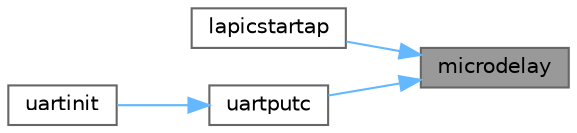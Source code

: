 digraph "microdelay"
{
 // LATEX_PDF_SIZE
  bgcolor="transparent";
  edge [fontname=Helvetica,fontsize=10,labelfontname=Helvetica,labelfontsize=10];
  node [fontname=Helvetica,fontsize=10,shape=box,height=0.2,width=0.4];
  rankdir="RL";
  Node1 [id="Node000001",label="microdelay",height=0.2,width=0.4,color="gray40", fillcolor="grey60", style="filled", fontcolor="black",tooltip=" "];
  Node1 -> Node2 [id="edge1_Node000001_Node000002",dir="back",color="steelblue1",style="solid",tooltip=" "];
  Node2 [id="Node000002",label="lapicstartap",height=0.2,width=0.4,color="grey40", fillcolor="white", style="filled",URL="$dc/df6/lapic_8c.html#a54df00c792282426648d2876835958fa",tooltip=" "];
  Node1 -> Node3 [id="edge2_Node000001_Node000003",dir="back",color="steelblue1",style="solid",tooltip=" "];
  Node3 [id="Node000003",label="uartputc",height=0.2,width=0.4,color="grey40", fillcolor="white", style="filled",URL="$d1/d87/uart_8c.html#a55840fa098ac21df6535d6ac91956d07",tooltip=" "];
  Node3 -> Node4 [id="edge3_Node000003_Node000004",dir="back",color="steelblue1",style="solid",tooltip=" "];
  Node4 [id="Node000004",label="uartinit",height=0.2,width=0.4,color="grey40", fillcolor="white", style="filled",URL="$d1/d87/uart_8c.html#a79fa7b73d0d61fdd15d30768a395437d",tooltip=" "];
}
